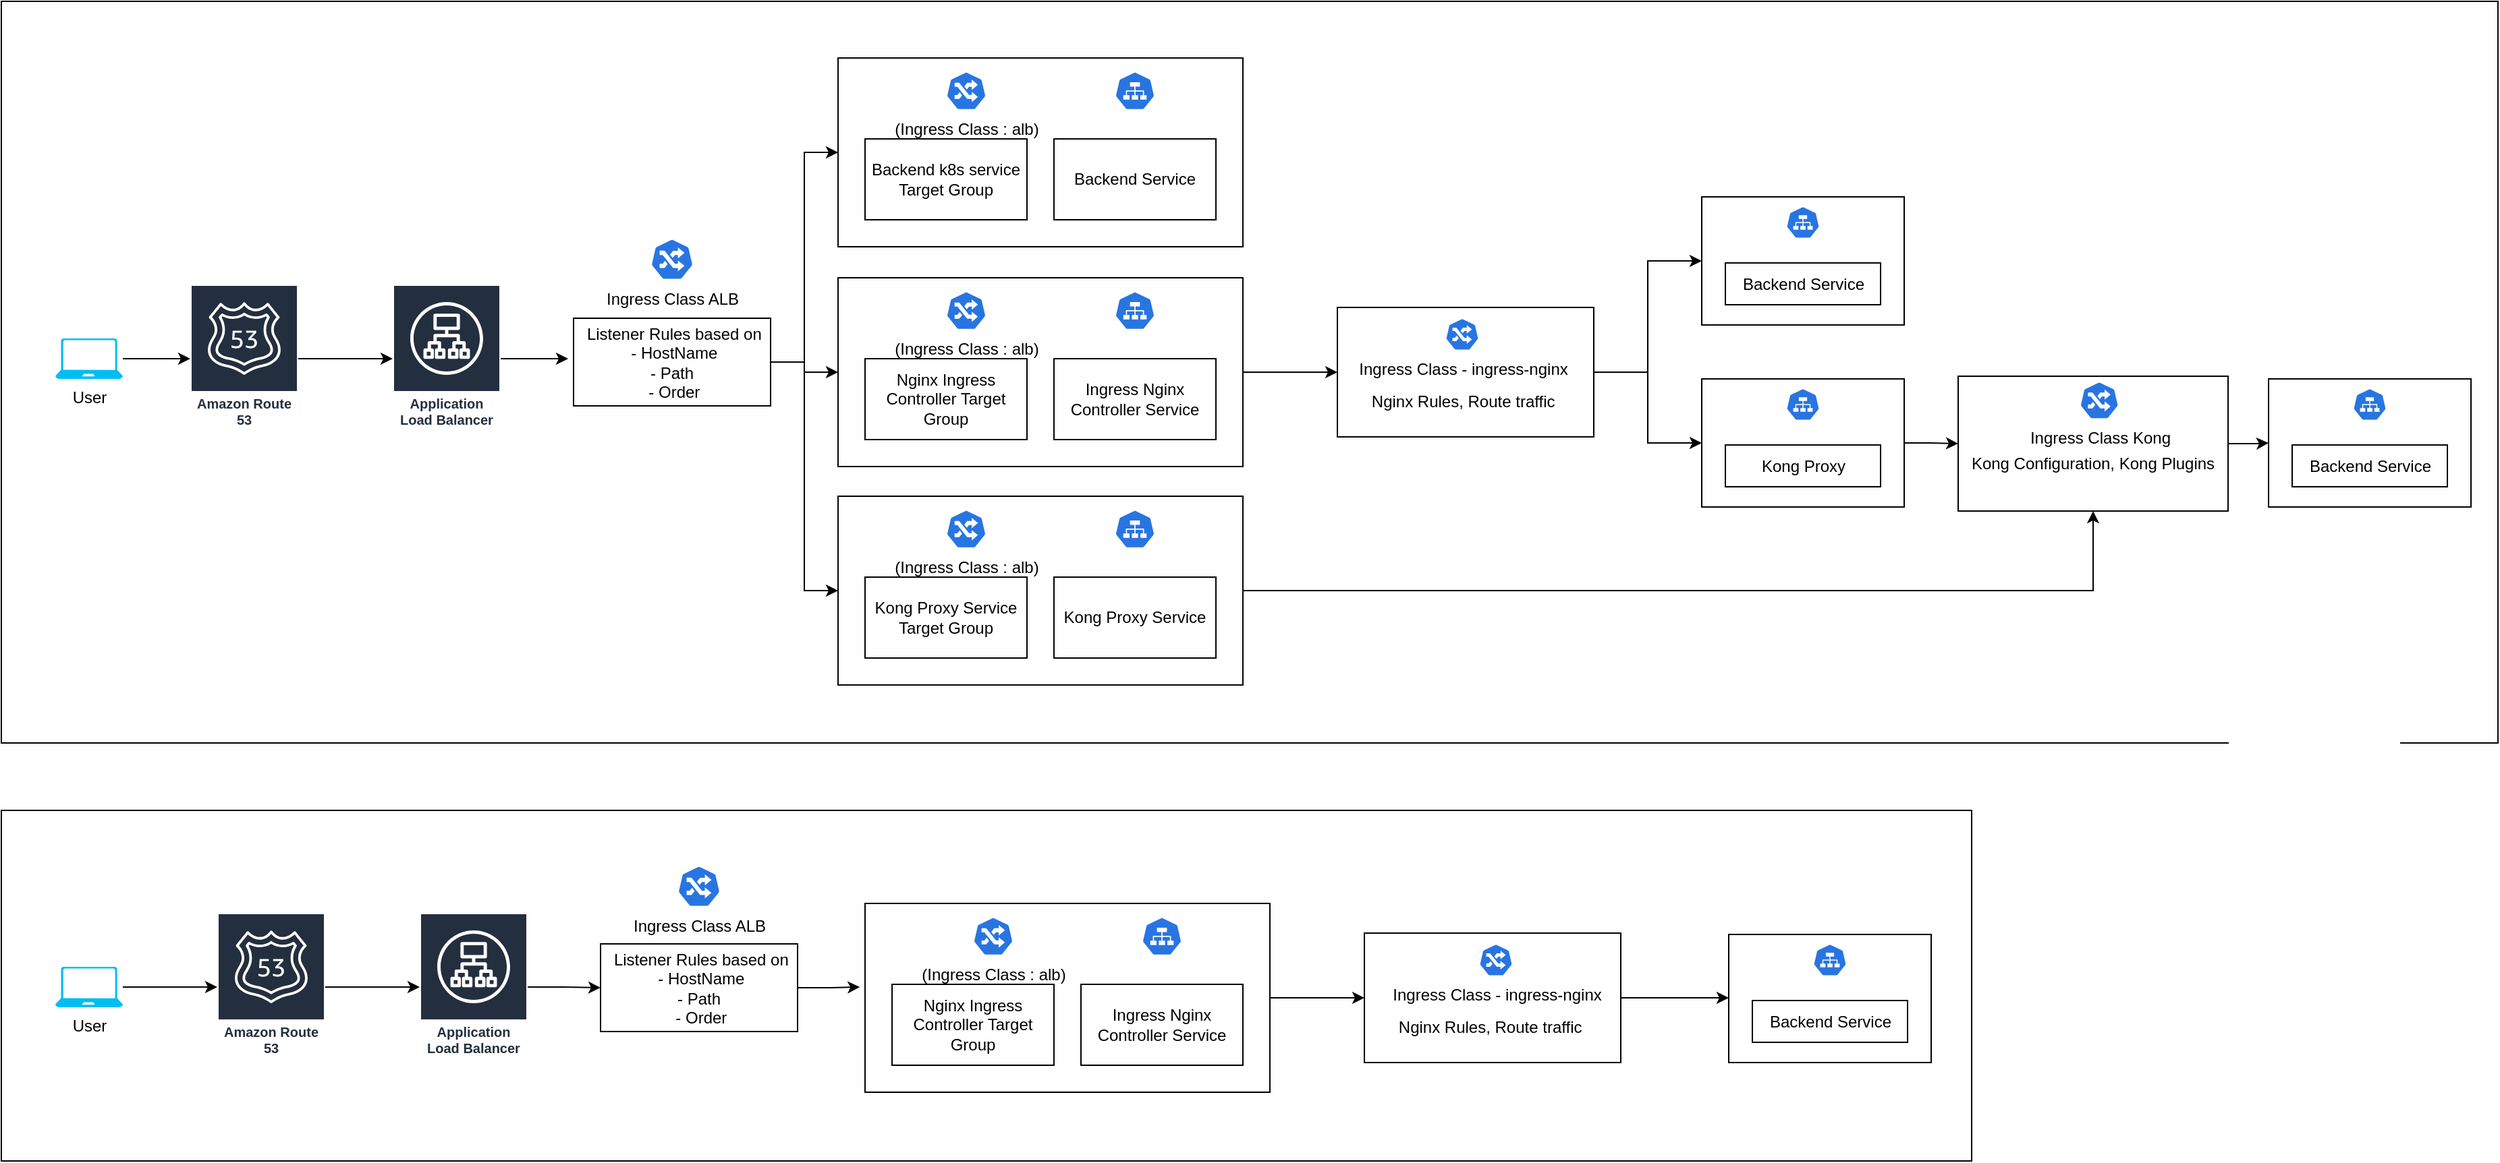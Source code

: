 <mxfile version="28.2.0">
  <diagram name="Page-1" id="_CUkJaNLjWAeKXLazd_t">
    <mxGraphModel dx="1018" dy="689" grid="1" gridSize="10" guides="1" tooltips="1" connect="1" arrows="1" fold="1" page="1" pageScale="1" pageWidth="850" pageHeight="1100" math="0" shadow="0">
      <root>
        <mxCell id="0" />
        <mxCell id="1" parent="0" />
        <mxCell id="AsyLs2sDExxrcU-DGMnD-24" value="" style="rounded=0;whiteSpace=wrap;html=1;" vertex="1" parent="1">
          <mxGeometry y="600" width="1460" height="260" as="geometry" />
        </mxCell>
        <mxCell id="Ysg7XaA6N7SH5jMv0fgl-64" value="" style="rounded=0;whiteSpace=wrap;html=1;" parent="1" vertex="1">
          <mxGeometry width="1850" height="550" as="geometry" />
        </mxCell>
        <mxCell id="Ysg7XaA6N7SH5jMv0fgl-60" style="edgeStyle=orthogonalEdgeStyle;rounded=0;orthogonalLoop=1;jettySize=auto;html=1;" parent="1" source="Ysg7XaA6N7SH5jMv0fgl-2" target="Ysg7XaA6N7SH5jMv0fgl-5" edge="1">
          <mxGeometry relative="1" as="geometry" />
        </mxCell>
        <mxCell id="Ysg7XaA6N7SH5jMv0fgl-2" value="User" style="verticalLabelPosition=bottom;html=1;verticalAlign=top;align=center;strokeColor=none;fillColor=#00BEF2;shape=mxgraph.azure.laptop;pointerEvents=1;" parent="1" vertex="1">
          <mxGeometry x="40" y="250" width="50" height="30" as="geometry" />
        </mxCell>
        <mxCell id="Ysg7XaA6N7SH5jMv0fgl-62" style="edgeStyle=orthogonalEdgeStyle;rounded=0;orthogonalLoop=1;jettySize=auto;html=1;" parent="1" source="Ysg7XaA6N7SH5jMv0fgl-4" edge="1">
          <mxGeometry relative="1" as="geometry">
            <mxPoint x="420" y="265" as="targetPoint" />
          </mxGeometry>
        </mxCell>
        <mxCell id="Ysg7XaA6N7SH5jMv0fgl-4" value="Application Load Balancer" style="sketch=0;outlineConnect=0;fontColor=#232F3E;gradientColor=none;strokeColor=#ffffff;fillColor=#232F3E;dashed=0;verticalLabelPosition=middle;verticalAlign=bottom;align=center;html=1;whiteSpace=wrap;fontSize=10;fontStyle=1;spacing=3;shape=mxgraph.aws4.productIcon;prIcon=mxgraph.aws4.application_load_balancer;" parent="1" vertex="1">
          <mxGeometry x="290" y="210" width="80" height="110" as="geometry" />
        </mxCell>
        <mxCell id="Ysg7XaA6N7SH5jMv0fgl-61" style="edgeStyle=orthogonalEdgeStyle;rounded=0;orthogonalLoop=1;jettySize=auto;html=1;" parent="1" source="Ysg7XaA6N7SH5jMv0fgl-5" target="Ysg7XaA6N7SH5jMv0fgl-4" edge="1">
          <mxGeometry relative="1" as="geometry" />
        </mxCell>
        <mxCell id="Ysg7XaA6N7SH5jMv0fgl-5" value="Amazon Route 53" style="sketch=0;outlineConnect=0;fontColor=#232F3E;gradientColor=none;strokeColor=#ffffff;fillColor=#232F3E;dashed=0;verticalLabelPosition=middle;verticalAlign=bottom;align=center;html=1;whiteSpace=wrap;fontSize=10;fontStyle=1;spacing=3;shape=mxgraph.aws4.productIcon;prIcon=mxgraph.aws4.route_53;" parent="1" vertex="1">
          <mxGeometry x="140" y="210" width="80" height="110" as="geometry" />
        </mxCell>
        <mxCell id="Ysg7XaA6N7SH5jMv0fgl-34" style="edgeStyle=orthogonalEdgeStyle;rounded=0;orthogonalLoop=1;jettySize=auto;html=1;entryX=0;entryY=0.5;entryDx=0;entryDy=0;" parent="1" source="Ysg7XaA6N7SH5jMv0fgl-8" target="Ysg7XaA6N7SH5jMv0fgl-15" edge="1">
          <mxGeometry relative="1" as="geometry" />
        </mxCell>
        <mxCell id="Ysg7XaA6N7SH5jMv0fgl-35" style="edgeStyle=orthogonalEdgeStyle;rounded=0;orthogonalLoop=1;jettySize=auto;html=1;exitX=1;exitY=0.5;exitDx=0;exitDy=0;entryX=0;entryY=0.5;entryDx=0;entryDy=0;" parent="1" source="Ysg7XaA6N7SH5jMv0fgl-8" target="Ysg7XaA6N7SH5jMv0fgl-18" edge="1">
          <mxGeometry relative="1" as="geometry" />
        </mxCell>
        <mxCell id="Ysg7XaA6N7SH5jMv0fgl-36" style="edgeStyle=orthogonalEdgeStyle;rounded=0;orthogonalLoop=1;jettySize=auto;html=1;entryX=0;entryY=0.5;entryDx=0;entryDy=0;" parent="1" source="Ysg7XaA6N7SH5jMv0fgl-8" target="Ysg7XaA6N7SH5jMv0fgl-23" edge="1">
          <mxGeometry relative="1" as="geometry" />
        </mxCell>
        <mxCell id="Ysg7XaA6N7SH5jMv0fgl-8" value="&amp;nbsp; Listener Rules based on&amp;nbsp; &amp;nbsp; - HostN&lt;span style=&quot;background-color: transparent; color: light-dark(rgb(0, 0, 0), rgb(255, 255, 255));&quot;&gt;ame&amp;nbsp;&lt;br&gt;&lt;/span&gt;&lt;span style=&quot;background-color: transparent; color: light-dark(rgb(0, 0, 0), rgb(255, 255, 255));&quot;&gt;- Path&lt;/span&gt;&lt;div&gt;&lt;span style=&quot;background-color: transparent; color: light-dark(rgb(0, 0, 0), rgb(255, 255, 255));&quot;&gt;&amp;nbsp; - Order&amp;nbsp;&lt;/span&gt;&lt;/div&gt;" style="rounded=0;whiteSpace=wrap;html=1;" parent="1" vertex="1">
          <mxGeometry x="424" y="235" width="146" height="65" as="geometry" />
        </mxCell>
        <mxCell id="Ysg7XaA6N7SH5jMv0fgl-30" value="" style="group" parent="1" vertex="1" connectable="0">
          <mxGeometry x="620" y="42" width="300" height="140" as="geometry" />
        </mxCell>
        <mxCell id="Ysg7XaA6N7SH5jMv0fgl-15" value="" style="rounded=0;whiteSpace=wrap;html=1;" parent="Ysg7XaA6N7SH5jMv0fgl-30" vertex="1">
          <mxGeometry width="300" height="140" as="geometry" />
        </mxCell>
        <mxCell id="Ysg7XaA6N7SH5jMv0fgl-10" value="Backend k8s service Target Group" style="rounded=0;whiteSpace=wrap;html=1;" parent="Ysg7XaA6N7SH5jMv0fgl-30" vertex="1">
          <mxGeometry x="20" y="60" width="120" height="60" as="geometry" />
        </mxCell>
        <mxCell id="Ysg7XaA6N7SH5jMv0fgl-13" value="(Ingress Class : alb)" style="aspect=fixed;sketch=0;html=1;dashed=0;whitespace=wrap;verticalLabelPosition=bottom;verticalAlign=top;fillColor=#2875E2;strokeColor=#ffffff;points=[[0.005,0.63,0],[0.1,0.2,0],[0.9,0.2,0],[0.5,0,0],[0.995,0.63,0],[0.72,0.99,0],[0.5,1,0],[0.28,0.99,0]];shape=mxgraph.kubernetes.icon2;prIcon=ing" parent="Ysg7XaA6N7SH5jMv0fgl-30" vertex="1">
          <mxGeometry x="80" y="10" width="30" height="28.8" as="geometry" />
        </mxCell>
        <mxCell id="Ysg7XaA6N7SH5jMv0fgl-16" value="Backend Service" style="rounded=0;whiteSpace=wrap;html=1;" parent="Ysg7XaA6N7SH5jMv0fgl-30" vertex="1">
          <mxGeometry x="160" y="60" width="120" height="60" as="geometry" />
        </mxCell>
        <mxCell id="Ysg7XaA6N7SH5jMv0fgl-14" value="" style="aspect=fixed;sketch=0;html=1;dashed=0;whitespace=wrap;verticalLabelPosition=bottom;verticalAlign=top;fillColor=#2875E2;strokeColor=#ffffff;points=[[0.005,0.63,0],[0.1,0.2,0],[0.9,0.2,0],[0.5,0,0],[0.995,0.63,0],[0.72,0.99,0],[0.5,1,0],[0.28,0.99,0]];shape=mxgraph.kubernetes.icon2;prIcon=svc" parent="Ysg7XaA6N7SH5jMv0fgl-30" vertex="1">
          <mxGeometry x="205" y="10" width="30" height="28.8" as="geometry" />
        </mxCell>
        <mxCell id="Ysg7XaA6N7SH5jMv0fgl-31" value="" style="group" parent="1" vertex="1" connectable="0">
          <mxGeometry x="620" y="205" width="300" height="140" as="geometry" />
        </mxCell>
        <mxCell id="Ysg7XaA6N7SH5jMv0fgl-18" value="" style="rounded=0;whiteSpace=wrap;html=1;" parent="Ysg7XaA6N7SH5jMv0fgl-31" vertex="1">
          <mxGeometry width="300" height="140" as="geometry" />
        </mxCell>
        <mxCell id="Ysg7XaA6N7SH5jMv0fgl-19" value="Nginx Ingress Controller Target Group" style="rounded=0;whiteSpace=wrap;html=1;" parent="Ysg7XaA6N7SH5jMv0fgl-31" vertex="1">
          <mxGeometry x="20" y="60" width="120" height="60" as="geometry" />
        </mxCell>
        <mxCell id="Ysg7XaA6N7SH5jMv0fgl-20" value="(Ingress Class : alb)" style="aspect=fixed;sketch=0;html=1;dashed=0;whitespace=wrap;verticalLabelPosition=bottom;verticalAlign=top;fillColor=#2875E2;strokeColor=#ffffff;points=[[0.005,0.63,0],[0.1,0.2,0],[0.9,0.2,0],[0.5,0,0],[0.995,0.63,0],[0.72,0.99,0],[0.5,1,0],[0.28,0.99,0]];shape=mxgraph.kubernetes.icon2;prIcon=ing" parent="Ysg7XaA6N7SH5jMv0fgl-31" vertex="1">
          <mxGeometry x="80" y="10" width="30" height="28.8" as="geometry" />
        </mxCell>
        <mxCell id="Ysg7XaA6N7SH5jMv0fgl-21" value="Ingress Nginx Controller Service" style="rounded=0;whiteSpace=wrap;html=1;" parent="Ysg7XaA6N7SH5jMv0fgl-31" vertex="1">
          <mxGeometry x="160" y="60" width="120" height="60" as="geometry" />
        </mxCell>
        <mxCell id="Ysg7XaA6N7SH5jMv0fgl-22" value="" style="aspect=fixed;sketch=0;html=1;dashed=0;whitespace=wrap;verticalLabelPosition=bottom;verticalAlign=top;fillColor=#2875E2;strokeColor=#ffffff;points=[[0.005,0.63,0],[0.1,0.2,0],[0.9,0.2,0],[0.5,0,0],[0.995,0.63,0],[0.72,0.99,0],[0.5,1,0],[0.28,0.99,0]];shape=mxgraph.kubernetes.icon2;prIcon=svc" parent="Ysg7XaA6N7SH5jMv0fgl-31" vertex="1">
          <mxGeometry x="205" y="10" width="30" height="28.8" as="geometry" />
        </mxCell>
        <mxCell id="Ysg7XaA6N7SH5jMv0fgl-32" value="" style="group" parent="1" vertex="1" connectable="0">
          <mxGeometry x="620" y="367" width="300" height="140" as="geometry" />
        </mxCell>
        <mxCell id="Ysg7XaA6N7SH5jMv0fgl-23" value="" style="rounded=0;whiteSpace=wrap;html=1;" parent="Ysg7XaA6N7SH5jMv0fgl-32" vertex="1">
          <mxGeometry width="300" height="140" as="geometry" />
        </mxCell>
        <mxCell id="Ysg7XaA6N7SH5jMv0fgl-24" value="Kong Proxy Service Target Group" style="rounded=0;whiteSpace=wrap;html=1;" parent="Ysg7XaA6N7SH5jMv0fgl-32" vertex="1">
          <mxGeometry x="20" y="60" width="120" height="60" as="geometry" />
        </mxCell>
        <mxCell id="Ysg7XaA6N7SH5jMv0fgl-25" value="(Ingress Class : alb)" style="aspect=fixed;sketch=0;html=1;dashed=0;whitespace=wrap;verticalLabelPosition=bottom;verticalAlign=top;fillColor=#2875E2;strokeColor=#ffffff;points=[[0.005,0.63,0],[0.1,0.2,0],[0.9,0.2,0],[0.5,0,0],[0.995,0.63,0],[0.72,0.99,0],[0.5,1,0],[0.28,0.99,0]];shape=mxgraph.kubernetes.icon2;prIcon=ing" parent="Ysg7XaA6N7SH5jMv0fgl-32" vertex="1">
          <mxGeometry x="80" y="10" width="30" height="28.8" as="geometry" />
        </mxCell>
        <mxCell id="Ysg7XaA6N7SH5jMv0fgl-26" value="Kong Proxy Service" style="rounded=0;whiteSpace=wrap;html=1;" parent="Ysg7XaA6N7SH5jMv0fgl-32" vertex="1">
          <mxGeometry x="160" y="60" width="120" height="60" as="geometry" />
        </mxCell>
        <mxCell id="Ysg7XaA6N7SH5jMv0fgl-27" value="" style="aspect=fixed;sketch=0;html=1;dashed=0;whitespace=wrap;verticalLabelPosition=bottom;verticalAlign=top;fillColor=#2875E2;strokeColor=#ffffff;points=[[0.005,0.63,0],[0.1,0.2,0],[0.9,0.2,0],[0.5,0,0],[0.995,0.63,0],[0.72,0.99,0],[0.5,1,0],[0.28,0.99,0]];shape=mxgraph.kubernetes.icon2;prIcon=svc" parent="Ysg7XaA6N7SH5jMv0fgl-32" vertex="1">
          <mxGeometry x="205" y="10" width="30" height="28.8" as="geometry" />
        </mxCell>
        <mxCell id="Ysg7XaA6N7SH5jMv0fgl-33" value="Ingress Class ALB" style="aspect=fixed;sketch=0;html=1;dashed=0;whitespace=wrap;verticalLabelPosition=bottom;verticalAlign=top;fillColor=#2875E2;strokeColor=#ffffff;points=[[0.005,0.63,0],[0.1,0.2,0],[0.9,0.2,0],[0.5,0,0],[0.995,0.63,0],[0.72,0.99,0],[0.5,1,0],[0.28,0.99,0]];shape=mxgraph.kubernetes.icon2;prIcon=ing" parent="1" vertex="1">
          <mxGeometry x="481" y="176" width="32" height="30.72" as="geometry" />
        </mxCell>
        <mxCell id="Ysg7XaA6N7SH5jMv0fgl-58" style="edgeStyle=orthogonalEdgeStyle;rounded=0;orthogonalLoop=1;jettySize=auto;html=1;entryX=0;entryY=0.5;entryDx=0;entryDy=0;" parent="1" source="Ysg7XaA6N7SH5jMv0fgl-37" target="Ysg7XaA6N7SH5jMv0fgl-39" edge="1">
          <mxGeometry relative="1" as="geometry" />
        </mxCell>
        <mxCell id="Ysg7XaA6N7SH5jMv0fgl-59" style="edgeStyle=orthogonalEdgeStyle;rounded=0;orthogonalLoop=1;jettySize=auto;html=1;entryX=0;entryY=0.5;entryDx=0;entryDy=0;" parent="1" source="Ysg7XaA6N7SH5jMv0fgl-37" target="Ysg7XaA6N7SH5jMv0fgl-46" edge="1">
          <mxGeometry relative="1" as="geometry" />
        </mxCell>
        <mxCell id="Ysg7XaA6N7SH5jMv0fgl-37" value="&lt;div&gt;&lt;br&gt;&lt;/div&gt;&lt;div&gt;&lt;br&gt;&lt;/div&gt;&lt;div&gt;&lt;br&gt;&lt;/div&gt;&lt;div&gt;Nginx Rules, Route traffic&amp;nbsp;&lt;/div&gt;" style="rounded=0;whiteSpace=wrap;html=1;" parent="1" vertex="1">
          <mxGeometry x="990" y="227" width="190" height="96" as="geometry" />
        </mxCell>
        <mxCell id="Ysg7XaA6N7SH5jMv0fgl-38" value="Ingress Class - ingress-nginx" style="aspect=fixed;sketch=0;html=1;dashed=0;whitespace=wrap;verticalLabelPosition=bottom;verticalAlign=top;fillColor=#2875E2;strokeColor=#ffffff;points=[[0.005,0.63,0],[0.1,0.2,0],[0.9,0.2,0],[0.5,0,0],[0.995,0.63,0],[0.72,0.99,0],[0.5,1,0],[0.28,0.99,0]];shape=mxgraph.kubernetes.icon2;prIcon=ing" parent="1" vertex="1">
          <mxGeometry x="1070" y="235" width="25" height="24" as="geometry" />
        </mxCell>
        <mxCell id="Ysg7XaA6N7SH5jMv0fgl-44" value="" style="group" parent="1" vertex="1" connectable="0">
          <mxGeometry x="1260" y="145" width="150" height="95" as="geometry" />
        </mxCell>
        <mxCell id="Ysg7XaA6N7SH5jMv0fgl-39" value="" style="rounded=0;whiteSpace=wrap;html=1;" parent="Ysg7XaA6N7SH5jMv0fgl-44" vertex="1">
          <mxGeometry width="150" height="95" as="geometry" />
        </mxCell>
        <mxCell id="Ysg7XaA6N7SH5jMv0fgl-41" value="" style="aspect=fixed;sketch=0;html=1;dashed=0;whitespace=wrap;verticalLabelPosition=bottom;verticalAlign=top;fillColor=#2875E2;strokeColor=#ffffff;points=[[0.005,0.63,0],[0.1,0.2,0],[0.9,0.2,0],[0.5,0,0],[0.995,0.63,0],[0.72,0.99,0],[0.5,1,0],[0.28,0.99,0]];shape=mxgraph.kubernetes.icon2;prIcon=svc" parent="Ysg7XaA6N7SH5jMv0fgl-44" vertex="1">
          <mxGeometry x="62.5" y="7" width="25" height="24" as="geometry" />
        </mxCell>
        <mxCell id="Ysg7XaA6N7SH5jMv0fgl-42" value="Backend Service" style="rounded=0;whiteSpace=wrap;html=1;" parent="Ysg7XaA6N7SH5jMv0fgl-44" vertex="1">
          <mxGeometry x="17.5" y="49" width="115" height="31" as="geometry" />
        </mxCell>
        <mxCell id="Ysg7XaA6N7SH5jMv0fgl-45" value="" style="group" parent="1" vertex="1" connectable="0">
          <mxGeometry x="1260" y="280" width="150" height="95" as="geometry" />
        </mxCell>
        <mxCell id="Ysg7XaA6N7SH5jMv0fgl-46" value="" style="rounded=0;whiteSpace=wrap;html=1;" parent="Ysg7XaA6N7SH5jMv0fgl-45" vertex="1">
          <mxGeometry width="150" height="95" as="geometry" />
        </mxCell>
        <mxCell id="Ysg7XaA6N7SH5jMv0fgl-47" value="" style="aspect=fixed;sketch=0;html=1;dashed=0;whitespace=wrap;verticalLabelPosition=bottom;verticalAlign=top;fillColor=#2875E2;strokeColor=#ffffff;points=[[0.005,0.63,0],[0.1,0.2,0],[0.9,0.2,0],[0.5,0,0],[0.995,0.63,0],[0.72,0.99,0],[0.5,1,0],[0.28,0.99,0]];shape=mxgraph.kubernetes.icon2;prIcon=svc" parent="Ysg7XaA6N7SH5jMv0fgl-45" vertex="1">
          <mxGeometry x="62.5" y="7" width="25" height="24" as="geometry" />
        </mxCell>
        <mxCell id="Ysg7XaA6N7SH5jMv0fgl-48" value="Kong Proxy" style="rounded=0;whiteSpace=wrap;html=1;" parent="Ysg7XaA6N7SH5jMv0fgl-45" vertex="1">
          <mxGeometry x="17.5" y="49" width="115" height="31" as="geometry" />
        </mxCell>
        <mxCell id="Ysg7XaA6N7SH5jMv0fgl-49" value="" style="group" parent="1" vertex="1" connectable="0">
          <mxGeometry x="1680" y="280" width="150" height="95" as="geometry" />
        </mxCell>
        <mxCell id="Ysg7XaA6N7SH5jMv0fgl-50" value="" style="rounded=0;whiteSpace=wrap;html=1;" parent="Ysg7XaA6N7SH5jMv0fgl-49" vertex="1">
          <mxGeometry width="150" height="95" as="geometry" />
        </mxCell>
        <mxCell id="Ysg7XaA6N7SH5jMv0fgl-51" value="" style="aspect=fixed;sketch=0;html=1;dashed=0;whitespace=wrap;verticalLabelPosition=bottom;verticalAlign=top;fillColor=#2875E2;strokeColor=#ffffff;points=[[0.005,0.63,0],[0.1,0.2,0],[0.9,0.2,0],[0.5,0,0],[0.995,0.63,0],[0.72,0.99,0],[0.5,1,0],[0.28,0.99,0]];shape=mxgraph.kubernetes.icon2;prIcon=svc" parent="Ysg7XaA6N7SH5jMv0fgl-49" vertex="1">
          <mxGeometry x="62.5" y="7" width="25" height="24" as="geometry" />
        </mxCell>
        <mxCell id="Ysg7XaA6N7SH5jMv0fgl-52" value="Backend Service" style="rounded=0;whiteSpace=wrap;html=1;" parent="Ysg7XaA6N7SH5jMv0fgl-49" vertex="1">
          <mxGeometry x="17.5" y="49" width="115" height="31" as="geometry" />
        </mxCell>
        <mxCell id="Ysg7XaA6N7SH5jMv0fgl-56" style="edgeStyle=orthogonalEdgeStyle;rounded=0;orthogonalLoop=1;jettySize=auto;html=1;" parent="1" source="Ysg7XaA6N7SH5jMv0fgl-53" target="Ysg7XaA6N7SH5jMv0fgl-50" edge="1">
          <mxGeometry relative="1" as="geometry" />
        </mxCell>
        <mxCell id="Ysg7XaA6N7SH5jMv0fgl-53" value="&lt;div&gt;&lt;br&gt;&lt;/div&gt;&lt;div&gt;&lt;br&gt;&lt;/div&gt;&lt;div&gt;Kong Configuration, Kong Plugins&lt;/div&gt;" style="rounded=0;whiteSpace=wrap;html=1;" parent="1" vertex="1">
          <mxGeometry x="1450" y="278" width="200" height="100" as="geometry" />
        </mxCell>
        <mxCell id="Ysg7XaA6N7SH5jMv0fgl-54" value="Ingress Class Kong" style="aspect=fixed;sketch=0;html=1;dashed=0;whitespace=wrap;verticalLabelPosition=bottom;verticalAlign=top;fillColor=#2875E2;strokeColor=#ffffff;points=[[0.005,0.63,0],[0.1,0.2,0],[0.9,0.2,0],[0.5,0,0],[0.995,0.63,0],[0.72,0.99,0],[0.5,1,0],[0.28,0.99,0]];shape=mxgraph.kubernetes.icon2;prIcon=ing" parent="1" vertex="1">
          <mxGeometry x="1540" y="282" width="29.17" height="28" as="geometry" />
        </mxCell>
        <mxCell id="Ysg7XaA6N7SH5jMv0fgl-55" style="edgeStyle=orthogonalEdgeStyle;rounded=0;orthogonalLoop=1;jettySize=auto;html=1;entryX=0;entryY=0.5;entryDx=0;entryDy=0;" parent="1" source="Ysg7XaA6N7SH5jMv0fgl-46" target="Ysg7XaA6N7SH5jMv0fgl-53" edge="1">
          <mxGeometry relative="1" as="geometry" />
        </mxCell>
        <mxCell id="Ysg7XaA6N7SH5jMv0fgl-57" style="edgeStyle=orthogonalEdgeStyle;rounded=0;orthogonalLoop=1;jettySize=auto;html=1;exitX=1;exitY=0.5;exitDx=0;exitDy=0;entryX=0;entryY=0.5;entryDx=0;entryDy=0;" parent="1" source="Ysg7XaA6N7SH5jMv0fgl-18" target="Ysg7XaA6N7SH5jMv0fgl-37" edge="1">
          <mxGeometry relative="1" as="geometry" />
        </mxCell>
        <mxCell id="Ysg7XaA6N7SH5jMv0fgl-63" style="edgeStyle=orthogonalEdgeStyle;rounded=0;orthogonalLoop=1;jettySize=auto;html=1;entryX=0.5;entryY=1;entryDx=0;entryDy=0;" parent="1" source="Ysg7XaA6N7SH5jMv0fgl-23" target="Ysg7XaA6N7SH5jMv0fgl-53" edge="1">
          <mxGeometry relative="1" as="geometry" />
        </mxCell>
        <mxCell id="AsyLs2sDExxrcU-DGMnD-17" style="edgeStyle=orthogonalEdgeStyle;rounded=0;orthogonalLoop=1;jettySize=auto;html=1;" edge="1" parent="1" source="AsyLs2sDExxrcU-DGMnD-1" target="AsyLs2sDExxrcU-DGMnD-3">
          <mxGeometry relative="1" as="geometry" />
        </mxCell>
        <mxCell id="AsyLs2sDExxrcU-DGMnD-1" value="User" style="verticalLabelPosition=bottom;html=1;verticalAlign=top;align=center;strokeColor=none;fillColor=#00BEF2;shape=mxgraph.azure.laptop;pointerEvents=1;" vertex="1" parent="1">
          <mxGeometry x="40" y="716" width="50" height="30" as="geometry" />
        </mxCell>
        <mxCell id="AsyLs2sDExxrcU-DGMnD-19" style="edgeStyle=orthogonalEdgeStyle;rounded=0;orthogonalLoop=1;jettySize=auto;html=1;entryX=0;entryY=0.5;entryDx=0;entryDy=0;" edge="1" parent="1" source="AsyLs2sDExxrcU-DGMnD-2" target="AsyLs2sDExxrcU-DGMnD-4">
          <mxGeometry relative="1" as="geometry" />
        </mxCell>
        <mxCell id="AsyLs2sDExxrcU-DGMnD-2" value="Application Load Balancer" style="sketch=0;outlineConnect=0;fontColor=#232F3E;gradientColor=none;strokeColor=#ffffff;fillColor=#232F3E;dashed=0;verticalLabelPosition=middle;verticalAlign=bottom;align=center;html=1;whiteSpace=wrap;fontSize=10;fontStyle=1;spacing=3;shape=mxgraph.aws4.productIcon;prIcon=mxgraph.aws4.application_load_balancer;" vertex="1" parent="1">
          <mxGeometry x="310" y="676" width="80" height="110" as="geometry" />
        </mxCell>
        <mxCell id="AsyLs2sDExxrcU-DGMnD-18" style="edgeStyle=orthogonalEdgeStyle;rounded=0;orthogonalLoop=1;jettySize=auto;html=1;" edge="1" parent="1" source="AsyLs2sDExxrcU-DGMnD-3" target="AsyLs2sDExxrcU-DGMnD-2">
          <mxGeometry relative="1" as="geometry" />
        </mxCell>
        <mxCell id="AsyLs2sDExxrcU-DGMnD-3" value="Amazon Route 53" style="sketch=0;outlineConnect=0;fontColor=#232F3E;gradientColor=none;strokeColor=#ffffff;fillColor=#232F3E;dashed=0;verticalLabelPosition=middle;verticalAlign=bottom;align=center;html=1;whiteSpace=wrap;fontSize=10;fontStyle=1;spacing=3;shape=mxgraph.aws4.productIcon;prIcon=mxgraph.aws4.route_53;" vertex="1" parent="1">
          <mxGeometry x="160" y="676" width="80" height="110" as="geometry" />
        </mxCell>
        <mxCell id="AsyLs2sDExxrcU-DGMnD-4" value="&amp;nbsp; Listener Rules based on&amp;nbsp; &amp;nbsp; - HostN&lt;span style=&quot;background-color: transparent; color: light-dark(rgb(0, 0, 0), rgb(255, 255, 255));&quot;&gt;ame&amp;nbsp;&lt;br&gt;&lt;/span&gt;&lt;span style=&quot;background-color: transparent; color: light-dark(rgb(0, 0, 0), rgb(255, 255, 255));&quot;&gt;- Path&lt;/span&gt;&lt;div&gt;&lt;span style=&quot;background-color: transparent; color: light-dark(rgb(0, 0, 0), rgb(255, 255, 255));&quot;&gt;&amp;nbsp; - Order&amp;nbsp;&lt;/span&gt;&lt;/div&gt;" style="rounded=0;whiteSpace=wrap;html=1;" vertex="1" parent="1">
          <mxGeometry x="444" y="699" width="146" height="65" as="geometry" />
        </mxCell>
        <mxCell id="AsyLs2sDExxrcU-DGMnD-5" value="" style="group" vertex="1" connectable="0" parent="1">
          <mxGeometry x="640" y="669" width="300" height="140" as="geometry" />
        </mxCell>
        <mxCell id="AsyLs2sDExxrcU-DGMnD-6" value="" style="rounded=0;whiteSpace=wrap;html=1;" vertex="1" parent="AsyLs2sDExxrcU-DGMnD-5">
          <mxGeometry width="300" height="140" as="geometry" />
        </mxCell>
        <mxCell id="AsyLs2sDExxrcU-DGMnD-7" value="Nginx Ingress Controller Target Group" style="rounded=0;whiteSpace=wrap;html=1;" vertex="1" parent="AsyLs2sDExxrcU-DGMnD-5">
          <mxGeometry x="20" y="60" width="120" height="60" as="geometry" />
        </mxCell>
        <mxCell id="AsyLs2sDExxrcU-DGMnD-8" value="(Ingress Class : alb)" style="aspect=fixed;sketch=0;html=1;dashed=0;whitespace=wrap;verticalLabelPosition=bottom;verticalAlign=top;fillColor=#2875E2;strokeColor=#ffffff;points=[[0.005,0.63,0],[0.1,0.2,0],[0.9,0.2,0],[0.5,0,0],[0.995,0.63,0],[0.72,0.99,0],[0.5,1,0],[0.28,0.99,0]];shape=mxgraph.kubernetes.icon2;prIcon=ing" vertex="1" parent="AsyLs2sDExxrcU-DGMnD-5">
          <mxGeometry x="80" y="10" width="30" height="28.8" as="geometry" />
        </mxCell>
        <mxCell id="AsyLs2sDExxrcU-DGMnD-9" value="Ingress Nginx Controller Service" style="rounded=0;whiteSpace=wrap;html=1;" vertex="1" parent="AsyLs2sDExxrcU-DGMnD-5">
          <mxGeometry x="160" y="60" width="120" height="60" as="geometry" />
        </mxCell>
        <mxCell id="AsyLs2sDExxrcU-DGMnD-10" value="" style="aspect=fixed;sketch=0;html=1;dashed=0;whitespace=wrap;verticalLabelPosition=bottom;verticalAlign=top;fillColor=#2875E2;strokeColor=#ffffff;points=[[0.005,0.63,0],[0.1,0.2,0],[0.9,0.2,0],[0.5,0,0],[0.995,0.63,0],[0.72,0.99,0],[0.5,1,0],[0.28,0.99,0]];shape=mxgraph.kubernetes.icon2;prIcon=svc" vertex="1" parent="AsyLs2sDExxrcU-DGMnD-5">
          <mxGeometry x="205" y="10" width="30" height="28.8" as="geometry" />
        </mxCell>
        <mxCell id="AsyLs2sDExxrcU-DGMnD-11" value="Ingress Class ALB" style="aspect=fixed;sketch=0;html=1;dashed=0;whitespace=wrap;verticalLabelPosition=bottom;verticalAlign=top;fillColor=#2875E2;strokeColor=#ffffff;points=[[0.005,0.63,0],[0.1,0.2,0],[0.9,0.2,0],[0.5,0,0],[0.995,0.63,0],[0.72,0.99,0],[0.5,1,0],[0.28,0.99,0]];shape=mxgraph.kubernetes.icon2;prIcon=ing" vertex="1" parent="1">
          <mxGeometry x="501" y="641" width="32" height="30.72" as="geometry" />
        </mxCell>
        <mxCell id="AsyLs2sDExxrcU-DGMnD-22" style="edgeStyle=orthogonalEdgeStyle;rounded=0;orthogonalLoop=1;jettySize=auto;html=1;" edge="1" parent="1" source="AsyLs2sDExxrcU-DGMnD-12">
          <mxGeometry relative="1" as="geometry">
            <mxPoint x="1280" y="739" as="targetPoint" />
          </mxGeometry>
        </mxCell>
        <mxCell id="AsyLs2sDExxrcU-DGMnD-12" value="&lt;div&gt;&lt;br&gt;&lt;/div&gt;&lt;div&gt;&lt;br&gt;&lt;/div&gt;&lt;div&gt;&lt;br&gt;&lt;/div&gt;&lt;div&gt;Nginx Rules, Route traffic&amp;nbsp;&lt;/div&gt;" style="rounded=0;whiteSpace=wrap;html=1;" vertex="1" parent="1">
          <mxGeometry x="1010" y="691" width="190" height="96" as="geometry" />
        </mxCell>
        <mxCell id="AsyLs2sDExxrcU-DGMnD-13" value="" style="group" vertex="1" connectable="0" parent="1">
          <mxGeometry x="1280" y="692" width="150" height="95" as="geometry" />
        </mxCell>
        <mxCell id="AsyLs2sDExxrcU-DGMnD-14" value="" style="rounded=0;whiteSpace=wrap;html=1;" vertex="1" parent="AsyLs2sDExxrcU-DGMnD-13">
          <mxGeometry width="150" height="95" as="geometry" />
        </mxCell>
        <mxCell id="AsyLs2sDExxrcU-DGMnD-15" value="" style="aspect=fixed;sketch=0;html=1;dashed=0;whitespace=wrap;verticalLabelPosition=bottom;verticalAlign=top;fillColor=#2875E2;strokeColor=#ffffff;points=[[0.005,0.63,0],[0.1,0.2,0],[0.9,0.2,0],[0.5,0,0],[0.995,0.63,0],[0.72,0.99,0],[0.5,1,0],[0.28,0.99,0]];shape=mxgraph.kubernetes.icon2;prIcon=svc" vertex="1" parent="AsyLs2sDExxrcU-DGMnD-13">
          <mxGeometry x="62.5" y="7" width="25" height="24" as="geometry" />
        </mxCell>
        <mxCell id="AsyLs2sDExxrcU-DGMnD-16" value="Backend Service" style="rounded=0;whiteSpace=wrap;html=1;" vertex="1" parent="AsyLs2sDExxrcU-DGMnD-13">
          <mxGeometry x="17.5" y="49" width="115" height="31" as="geometry" />
        </mxCell>
        <mxCell id="AsyLs2sDExxrcU-DGMnD-20" style="edgeStyle=orthogonalEdgeStyle;rounded=0;orthogonalLoop=1;jettySize=auto;html=1;entryX=-0.013;entryY=0.443;entryDx=0;entryDy=0;entryPerimeter=0;" edge="1" parent="1" source="AsyLs2sDExxrcU-DGMnD-4" target="AsyLs2sDExxrcU-DGMnD-6">
          <mxGeometry relative="1" as="geometry" />
        </mxCell>
        <mxCell id="AsyLs2sDExxrcU-DGMnD-21" style="edgeStyle=orthogonalEdgeStyle;rounded=0;orthogonalLoop=1;jettySize=auto;html=1;entryX=0;entryY=0.5;entryDx=0;entryDy=0;" edge="1" parent="1" source="AsyLs2sDExxrcU-DGMnD-6" target="AsyLs2sDExxrcU-DGMnD-12">
          <mxGeometry relative="1" as="geometry" />
        </mxCell>
        <mxCell id="AsyLs2sDExxrcU-DGMnD-23" value="Ingress Class - ingress-nginx" style="aspect=fixed;sketch=0;html=1;dashed=0;whitespace=wrap;verticalLabelPosition=bottom;verticalAlign=top;fillColor=#2875E2;strokeColor=#ffffff;points=[[0.005,0.63,0],[0.1,0.2,0],[0.9,0.2,0],[0.5,0,0],[0.995,0.63,0],[0.72,0.99,0],[0.5,1,0],[0.28,0.99,0]];shape=mxgraph.kubernetes.icon2;prIcon=ing" vertex="1" parent="1">
          <mxGeometry x="1095" y="699" width="25" height="24" as="geometry" />
        </mxCell>
      </root>
    </mxGraphModel>
  </diagram>
</mxfile>
